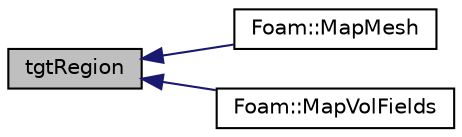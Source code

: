 digraph "tgtRegion"
{
  bgcolor="transparent";
  edge [fontname="Helvetica",fontsize="10",labelfontname="Helvetica",labelfontsize="10"];
  node [fontname="Helvetica",fontsize="10",shape=record];
  rankdir="LR";
  Node207 [label="tgtRegion",height=0.2,width=0.4,color="black", fillcolor="grey75", style="filled", fontcolor="black"];
  Node207 -> Node208 [dir="back",color="midnightblue",fontsize="10",style="solid",fontname="Helvetica"];
  Node208 [label="Foam::MapMesh",height=0.2,width=0.4,color="black",URL="$a21851.html#aa25cc8381bdba2d325007f746064488c"];
  Node207 -> Node209 [dir="back",color="midnightblue",fontsize="10",style="solid",fontname="Helvetica"];
  Node209 [label="Foam::MapVolFields",height=0.2,width=0.4,color="black",URL="$a21851.html#a28503324b926ee07931a938f49174c7c"];
}
